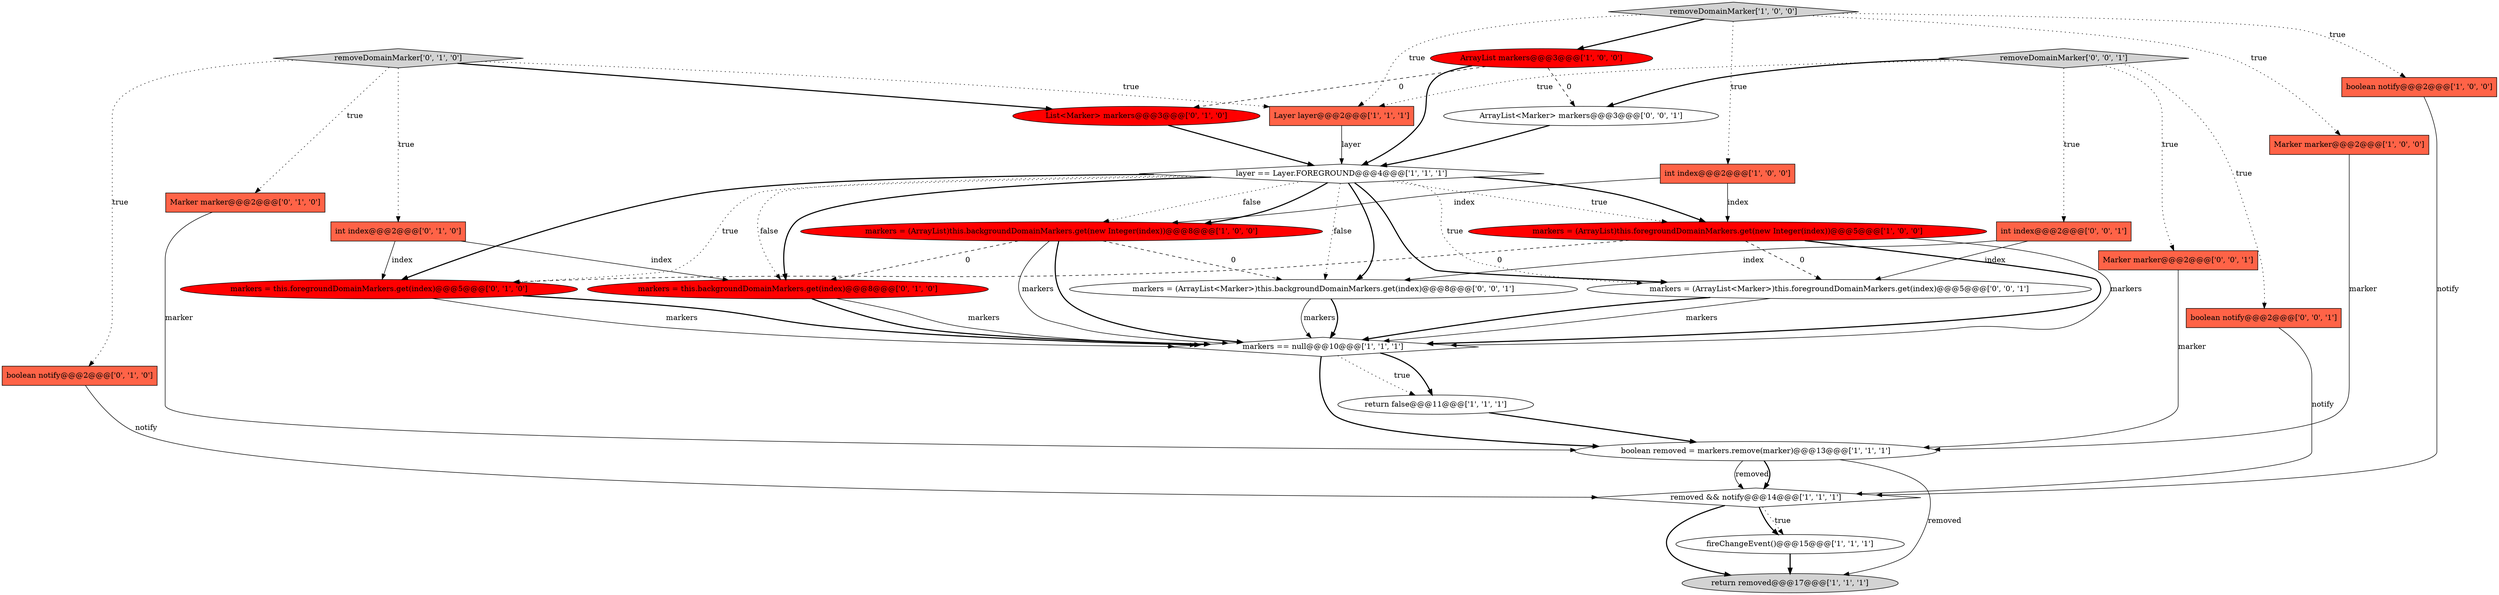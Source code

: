 digraph {
17 [style = filled, label = "List<Marker> markers@@@3@@@['0', '1', '0']", fillcolor = red, shape = ellipse image = "AAA1AAABBB2BBB"];
10 [style = filled, label = "Marker marker@@@2@@@['1', '0', '0']", fillcolor = tomato, shape = box image = "AAA0AAABBB1BBB"];
24 [style = filled, label = "int index@@@2@@@['0', '0', '1']", fillcolor = tomato, shape = box image = "AAA0AAABBB3BBB"];
4 [style = filled, label = "boolean notify@@@2@@@['1', '0', '0']", fillcolor = tomato, shape = box image = "AAA0AAABBB1BBB"];
7 [style = filled, label = "fireChangeEvent()@@@15@@@['1', '1', '1']", fillcolor = white, shape = ellipse image = "AAA0AAABBB1BBB"];
16 [style = filled, label = "Marker marker@@@2@@@['0', '1', '0']", fillcolor = tomato, shape = box image = "AAA0AAABBB2BBB"];
21 [style = filled, label = "removeDomainMarker['0', '1', '0']", fillcolor = lightgray, shape = diamond image = "AAA0AAABBB2BBB"];
22 [style = filled, label = "Marker marker@@@2@@@['0', '0', '1']", fillcolor = tomato, shape = box image = "AAA0AAABBB3BBB"];
25 [style = filled, label = "removeDomainMarker['0', '0', '1']", fillcolor = lightgray, shape = diamond image = "AAA0AAABBB3BBB"];
2 [style = filled, label = "markers = (ArrayList)this.backgroundDomainMarkers.get(new Integer(index))@@@8@@@['1', '0', '0']", fillcolor = red, shape = ellipse image = "AAA1AAABBB1BBB"];
13 [style = filled, label = "Layer layer@@@2@@@['1', '1', '1']", fillcolor = tomato, shape = box image = "AAA0AAABBB1BBB"];
14 [style = filled, label = "boolean removed = markers.remove(marker)@@@13@@@['1', '1', '1']", fillcolor = white, shape = ellipse image = "AAA0AAABBB1BBB"];
19 [style = filled, label = "markers = this.foregroundDomainMarkers.get(index)@@@5@@@['0', '1', '0']", fillcolor = red, shape = ellipse image = "AAA1AAABBB2BBB"];
20 [style = filled, label = "markers = this.backgroundDomainMarkers.get(index)@@@8@@@['0', '1', '0']", fillcolor = red, shape = ellipse image = "AAA1AAABBB2BBB"];
11 [style = filled, label = "removed && notify@@@14@@@['1', '1', '1']", fillcolor = white, shape = diamond image = "AAA0AAABBB1BBB"];
15 [style = filled, label = "int index@@@2@@@['0', '1', '0']", fillcolor = tomato, shape = box image = "AAA0AAABBB2BBB"];
1 [style = filled, label = "return false@@@11@@@['1', '1', '1']", fillcolor = white, shape = ellipse image = "AAA0AAABBB1BBB"];
23 [style = filled, label = "boolean notify@@@2@@@['0', '0', '1']", fillcolor = tomato, shape = box image = "AAA0AAABBB3BBB"];
27 [style = filled, label = "markers = (ArrayList<Marker>)this.backgroundDomainMarkers.get(index)@@@8@@@['0', '0', '1']", fillcolor = white, shape = ellipse image = "AAA0AAABBB3BBB"];
3 [style = filled, label = "removeDomainMarker['1', '0', '0']", fillcolor = lightgray, shape = diamond image = "AAA0AAABBB1BBB"];
6 [style = filled, label = "markers == null@@@10@@@['1', '1', '1']", fillcolor = white, shape = diamond image = "AAA0AAABBB1BBB"];
9 [style = filled, label = "int index@@@2@@@['1', '0', '0']", fillcolor = tomato, shape = box image = "AAA0AAABBB1BBB"];
8 [style = filled, label = "layer == Layer.FOREGROUND@@@4@@@['1', '1', '1']", fillcolor = white, shape = diamond image = "AAA0AAABBB1BBB"];
5 [style = filled, label = "return removed@@@17@@@['1', '1', '1']", fillcolor = lightgray, shape = ellipse image = "AAA0AAABBB1BBB"];
28 [style = filled, label = "markers = (ArrayList<Marker>)this.foregroundDomainMarkers.get(index)@@@5@@@['0', '0', '1']", fillcolor = white, shape = ellipse image = "AAA0AAABBB3BBB"];
12 [style = filled, label = "markers = (ArrayList)this.foregroundDomainMarkers.get(new Integer(index))@@@5@@@['1', '0', '0']", fillcolor = red, shape = ellipse image = "AAA1AAABBB1BBB"];
26 [style = filled, label = "ArrayList<Marker> markers@@@3@@@['0', '0', '1']", fillcolor = white, shape = ellipse image = "AAA0AAABBB3BBB"];
18 [style = filled, label = "boolean notify@@@2@@@['0', '1', '0']", fillcolor = tomato, shape = box image = "AAA0AAABBB2BBB"];
0 [style = filled, label = "ArrayList markers@@@3@@@['1', '0', '0']", fillcolor = red, shape = ellipse image = "AAA1AAABBB1BBB"];
11->7 [style = dotted, label="true"];
15->19 [style = solid, label="index"];
17->8 [style = bold, label=""];
8->28 [style = bold, label=""];
8->28 [style = dotted, label="true"];
28->6 [style = bold, label=""];
15->20 [style = solid, label="index"];
2->20 [style = dashed, label="0"];
21->15 [style = dotted, label="true"];
8->20 [style = dotted, label="false"];
21->18 [style = dotted, label="true"];
2->6 [style = bold, label=""];
8->19 [style = bold, label=""];
19->6 [style = solid, label="markers"];
3->10 [style = dotted, label="true"];
27->6 [style = solid, label="markers"];
6->1 [style = dotted, label="true"];
2->27 [style = dashed, label="0"];
3->4 [style = dotted, label="true"];
25->24 [style = dotted, label="true"];
26->8 [style = bold, label=""];
0->26 [style = dashed, label="0"];
22->14 [style = solid, label="marker"];
20->6 [style = bold, label=""];
3->9 [style = dotted, label="true"];
25->13 [style = dotted, label="true"];
19->6 [style = bold, label=""];
12->6 [style = bold, label=""];
0->17 [style = dashed, label="0"];
27->6 [style = bold, label=""];
8->2 [style = dotted, label="false"];
3->0 [style = bold, label=""];
10->14 [style = solid, label="marker"];
14->11 [style = solid, label="removed"];
6->14 [style = bold, label=""];
8->27 [style = dotted, label="false"];
6->1 [style = bold, label=""];
11->5 [style = bold, label=""];
23->11 [style = solid, label="notify"];
9->2 [style = solid, label="index"];
7->5 [style = bold, label=""];
28->6 [style = solid, label="markers"];
8->20 [style = bold, label=""];
8->12 [style = dotted, label="true"];
18->11 [style = solid, label="notify"];
12->19 [style = dashed, label="0"];
14->5 [style = solid, label="removed"];
8->2 [style = bold, label=""];
16->14 [style = solid, label="marker"];
2->6 [style = solid, label="markers"];
9->12 [style = solid, label="index"];
12->28 [style = dashed, label="0"];
25->26 [style = bold, label=""];
20->6 [style = solid, label="markers"];
0->8 [style = bold, label=""];
25->22 [style = dotted, label="true"];
24->28 [style = solid, label="index"];
1->14 [style = bold, label=""];
21->13 [style = dotted, label="true"];
25->23 [style = dotted, label="true"];
21->16 [style = dotted, label="true"];
13->8 [style = solid, label="layer"];
8->27 [style = bold, label=""];
4->11 [style = solid, label="notify"];
14->11 [style = bold, label=""];
21->17 [style = bold, label=""];
24->27 [style = solid, label="index"];
8->12 [style = bold, label=""];
11->7 [style = bold, label=""];
3->13 [style = dotted, label="true"];
8->19 [style = dotted, label="true"];
12->6 [style = solid, label="markers"];
}
